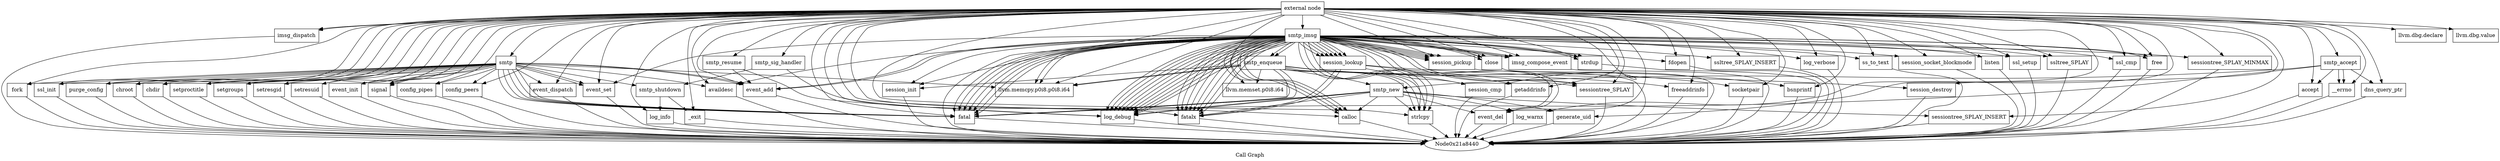 digraph "Call Graph" {
	label="Call Graph";

	Node0x21a8410 [shape=record,label="{external node}"];
	Node0x21a8410 -> Node0x21a8470;
	Node0x21a8410 -> Node0x20a3660;
	Node0x21a8410 -> Node0x21a84a0;
	Node0x21a8410 -> Node0x21a84a0;
	Node0x21a8410 -> Node0x21a84d0;
	Node0x21a8410 -> Node0x21a8530;
	Node0x21a8410 -> Node0x21a8500;
	Node0x21a8410 -> Node0x21a85f0;
	Node0x21a8410 -> Node0x21a8620;
	Node0x21a8410 -> Node0x20a2080;
	Node0x21a8410 -> Node0x20a85e0;
	Node0x21a8410 -> Node0x20a6880;
	Node0x21a8410 -> Node0x20a7e10;
	Node0x21a8410 -> Node0x20a7c30;
	Node0x21a8410 -> Node0x20a7a50;
	Node0x21a8410 -> Node0x209eff0;
	Node0x21a8410 -> Node0x20a76e0;
	Node0x21a8410 -> Node0x20a3430;
	Node0x21a8410 -> Node0x20a7ff0;
	Node0x21a8410 -> Node0x20a1d60;
	Node0x21a8410 -> Node0x209c890;
	Node0x21a8410 -> Node0x21a4520;
	Node0x21a8410 -> Node0x219c3e0;
	Node0x21a8410 -> Node0x219c410;
	Node0x21a8410 -> Node0x21a1400;
	Node0x21a8410 -> Node0x2105840;
	Node0x21a8410 -> Node0x209ee80;
	Node0x21a8410 -> Node0x2105810;
	Node0x21a8410 -> Node0x21058b0;
	Node0x21a8410 -> Node0x209f520;
	Node0x21a8410 -> Node0x209f4b0;
	Node0x21a8410 -> Node0x209f550;
	Node0x21a8410 -> Node0x209eeb0;
	Node0x21a8410 -> Node0x20a7840;
	Node0x21a8410 -> Node0x20a0440;
	Node0x21a8410 -> Node0x20a8250;
	Node0x21a8410 -> Node0x209ebf0;
	Node0x21a8410 -> Node0x209ec60;
	Node0x21a8410 -> Node0x209f800;
	Node0x21a8410 -> Node0x2105360;
	Node0x21a8410 -> Node0x209eb10;
	Node0x21a8410 -> Node0x209f950;
	Node0x21a8410 -> Node0x209f9c0;
	Node0x21a8410 -> Node0x209fa30;
	Node0x21a8410 -> Node0x2105750;
	Node0x21a8410 -> Node0x209faa0;
	Node0x21a8410 -> Node0x2106e00;
	Node0x21a8410 -> Node0x2106d90;
	Node0x21a8410 -> Node0x2106f00;
	Node0x21a8410 -> Node0x2107090;
	Node0x21a8410 -> Node0x2107140;
	Node0x21a8410 -> Node0x21071b0;
	Node0x21a8410 -> Node0x209f870;
	Node0x21a8410 -> Node0x209f8e0;
	Node0x21a8410 -> Node0x209eb80;
	Node0x21a8410 -> Node0x20a36d0;
	Node0x21a8410 -> Node0x20a82c0;
	Node0x21a8410 -> Node0x21a94c0;
	Node0x21a8410 -> Node0x21a9450;
	Node0x21a8410 -> Node0x2105410;
	Node0x21a8410 -> Node0x2105620;
	Node0x21a8410 -> Node0x2105480;
	Node0x21a8410 -> Node0x20a04b0;
	Node0x21a8410 -> Node0x2105a80;
	Node0x21a8410 -> Node0x2107760;
	Node0x21a84a0 [shape=record,label="{imsg_dispatch}"];
	Node0x21a84a0 -> Node0x21a8440;
	Node0x21a84d0 [shape=record,label="{llvm.memcpy.p0i8.p0i8.i64}"];
	Node0x21a8530 [shape=record,label="{fork}"];
	Node0x21a8530 -> Node0x21a8440;
	Node0x21a8500 [shape=record,label="{fatal}"];
	Node0x21a8500 -> Node0x21a8440;
	Node0x21a85f0 [shape=record,label="{ssl_init}"];
	Node0x21a85f0 -> Node0x21a8440;
	Node0x21a8620 [shape=record,label="{purge_config}"];
	Node0x21a8620 -> Node0x21a8440;
	Node0x2105750 [shape=record,label="{smtp_accept}"];
	Node0x2105750 -> Node0x21055b0;
	Node0x2105750 -> Node0x2106e00;
	Node0x2105750 -> Node0x2106d90;
	Node0x2105750 -> Node0x2106d90;
	Node0x2105750 -> Node0x21a8500;
	Node0x2105750 -> Node0x2106f00;
	Node0x20a76e0 [shape=record,label="{event_init}"];
	Node0x20a76e0 -> Node0x21a8440;
	Node0x20a7ff0 [shape=record,label="{smtp_sig_handler}"];
	Node0x20a7ff0 -> Node0x21a8560;
	Node0x20a7ff0 -> Node0x209f520;
	Node0x21055b0 [shape=record,label="{smtp_new}"];
	Node0x21055b0 -> Node0x209ee80;
	Node0x21055b0 -> Node0x209f520;
	Node0x21055b0 -> Node0x2107090;
	Node0x21055b0 -> Node0x209ee80;
	Node0x21055b0 -> Node0x209eb10;
	Node0x21055b0 -> Node0x209ebf0;
	Node0x21055b0 -> Node0x21a8500;
	Node0x21055b0 -> Node0x2107140;
	Node0x21055b0 -> Node0x209f4b0;
	Node0x21055b0 -> Node0x21071b0;
	Node0x2106e00 [shape=record,label="{accept}"];
	Node0x2106e00 -> Node0x21a8440;
	Node0x209faa0 [shape=record,label="{ssl_setup}"];
	Node0x209faa0 -> Node0x21a8440;
	Node0x20a3430 [shape=record,label="{event_set}"];
	Node0x20a3430 -> Node0x21a8440;
	Node0x21a8470 [shape=record,label="{smtp}"];
	Node0x21a8470 -> Node0x21a84d0;
	Node0x21a8470 -> Node0x21a8530;
	Node0x21a8470 -> Node0x21a8500;
	Node0x21a8470 -> Node0x21a85f0;
	Node0x21a8470 -> Node0x21a8620;
	Node0x21a8470 -> Node0x20a2080;
	Node0x21a8470 -> Node0x21a8500;
	Node0x21a8470 -> Node0x20a85e0;
	Node0x21a8470 -> Node0x21a8500;
	Node0x21a8470 -> Node0x20a6880;
	Node0x21a8470 -> Node0x20a7e10;
	Node0x21a8470 -> Node0x20a7c30;
	Node0x21a8470 -> Node0x20a7a50;
	Node0x21a8470 -> Node0x21a8500;
	Node0x21a8470 -> Node0x20a76e0;
	Node0x21a8470 -> Node0x20a3430;
	Node0x21a8470 -> Node0x20a3430;
	Node0x21a8470 -> Node0x20a1d60;
	Node0x21a8470 -> Node0x20a1d60;
	Node0x21a8470 -> Node0x209c890;
	Node0x21a8470 -> Node0x209c890;
	Node0x21a8470 -> Node0x21a4520;
	Node0x21a8470 -> Node0x219c3e0;
	Node0x21a8470 -> Node0x219c410;
	Node0x21a8470 -> Node0x21a1400;
	Node0x21a8470 -> Node0x21a8500;
	Node0x21a8470 -> Node0x21a8560;
	Node0x20a3660 [shape=record,label="{llvm.dbg.declare}"];
	Node0x20a1d60 [shape=record,label="{event_add}"];
	Node0x20a1d60 -> Node0x21a8440;
	Node0x209c890 [shape=record,label="{signal}"];
	Node0x209c890 -> Node0x21a8440;
	Node0x21a4520 [shape=record,label="{availdesc}"];
	Node0x21a4520 -> Node0x21a8440;
	Node0x219c3e0 [shape=record,label="{config_pipes}"];
	Node0x219c3e0 -> Node0x21a8440;
	Node0x219c410 [shape=record,label="{config_peers}"];
	Node0x219c410 -> Node0x21a8440;
	Node0x21a1400 [shape=record,label="{event_dispatch}"];
	Node0x21a1400 -> Node0x21a8440;
	Node0x21a8560 [shape=record,label="{smtp_shutdown}"];
	Node0x21a8560 -> Node0x2105810;
	Node0x21a8560 -> Node0x21058b0;
	Node0x2106d90 [shape=record,label="{__errno}"];
	Node0x2106d90 -> Node0x21a8440;
	Node0x2106f00 [shape=record,label="{dns_query_ptr}"];
	Node0x2106f00 -> Node0x21a8440;
	Node0x2107090 [shape=record,label="{log_warnx}"];
	Node0x2107090 -> Node0x21a8440;
	Node0x2107140 [shape=record,label="{generate_uid}"];
	Node0x2107140 -> Node0x21a8440;
	Node0x21071b0 [shape=record,label="{sessiontree_SPLAY_INSERT}"];
	Node0x21071b0 -> Node0x21a8440;
	Node0x209f870 [shape=record,label="{ssltree_SPLAY}"];
	Node0x209f870 -> Node0x21a8440;
	Node0x209f8e0 [shape=record,label="{ssl_cmp}"];
	Node0x209f8e0 -> Node0x21a8440;
	Node0x209eb80 [shape=record,label="{free}"];
	Node0x209eb80 -> Node0x21a8440;
	Node0x20a36d0 [shape=record,label="{sessiontree_SPLAY}"];
	Node0x20a36d0 -> Node0x21a8440;
	Node0x20a82c0 [shape=record,label="{sessiontree_SPLAY_MINMAX}"];
	Node0x20a82c0 -> Node0x21a8440;
	Node0x20a2080 [shape=record,label="{chroot}"];
	Node0x20a2080 -> Node0x21a8440;
	Node0x20a85e0 [shape=record,label="{chdir}"];
	Node0x20a85e0 -> Node0x21a8440;
	Node0x20a6880 [shape=record,label="{setproctitle}"];
	Node0x20a6880 -> Node0x21a8440;
	Node0x20a7e10 [shape=record,label="{setgroups}"];
	Node0x20a7e10 -> Node0x21a8440;
	Node0x20a7c30 [shape=record,label="{setresgid}"];
	Node0x20a7c30 -> Node0x21a8440;
	Node0x20a7a50 [shape=record,label="{setresuid}"];
	Node0x20a7a50 -> Node0x21a8440;
	Node0x209eff0 [shape=record,label="{smtp_imsg}"];
	Node0x209eff0 -> Node0x209f060;
	Node0x209eff0 -> Node0x209f520;
	Node0x209eff0 -> Node0x209f4b0;
	Node0x209eff0 -> Node0x209f4b0;
	Node0x209eff0 -> Node0x209f550;
	Node0x209eff0 -> Node0x209ee80;
	Node0x209eff0 -> Node0x209f060;
	Node0x209eff0 -> Node0x209eeb0;
	Node0x209eff0 -> Node0x209ee80;
	Node0x209eff0 -> Node0x209f060;
	Node0x209eff0 -> Node0x209eeb0;
	Node0x209eff0 -> Node0x209ee80;
	Node0x209eff0 -> Node0x209f060;
	Node0x209eff0 -> Node0x20a7840;
	Node0x209eff0 -> Node0x20a0440;
	Node0x209eff0 -> Node0x209f520;
	Node0x209eff0 -> Node0x20a7840;
	Node0x209eff0 -> Node0x209eeb0;
	Node0x209eff0 -> Node0x209ee80;
	Node0x209eff0 -> Node0x20a36d0;
	Node0x209eff0 -> Node0x20a04b0;
	Node0x209eff0 -> Node0x209f520;
	Node0x209eff0 -> Node0x209f520;
	Node0x209eff0 -> Node0x209ee80;
	Node0x209eff0 -> Node0x209f060;
	Node0x209eff0 -> Node0x209eeb0;
	Node0x209eff0 -> Node0x209ee80;
	Node0x209eff0 -> Node0x209f060;
	Node0x209eff0 -> Node0x209eeb0;
	Node0x209eff0 -> Node0x20a04e0;
	Node0x209eff0 -> Node0x20a8250;
	Node0x209eff0 -> Node0x20a82c0;
	Node0x209eff0 -> Node0x20a36d0;
	Node0x209eff0 -> Node0x209ee80;
	Node0x209eff0 -> Node0x209eb10;
	Node0x209eff0 -> Node0x20a7840;
	Node0x209eff0 -> Node0x209eb80;
	Node0x209eff0 -> Node0x209eb80;
	Node0x209eff0 -> Node0x20a8250;
	Node0x209eff0 -> Node0x209ebf0;
	Node0x209eff0 -> Node0x209ebf0;
	Node0x209eff0 -> Node0x21a8500;
	Node0x209eff0 -> Node0x209ebf0;
	Node0x209eff0 -> Node0x21a8500;
	Node0x209eff0 -> Node0x21a84d0;
	Node0x209eff0 -> Node0x209ec60;
	Node0x209eff0 -> Node0x21a8500;
	Node0x209eff0 -> Node0x209ec60;
	Node0x209eff0 -> Node0x21a8500;
	Node0x209eff0 -> Node0x209ec60;
	Node0x209eff0 -> Node0x21a8500;
	Node0x209eff0 -> Node0x209f800;
	Node0x209eff0 -> Node0x209ebf0;
	Node0x209eff0 -> Node0x21a8500;
	Node0x209eff0 -> Node0x21a84d0;
	Node0x209eff0 -> Node0x209f520;
	Node0x209eff0 -> Node0x209f4b0;
	Node0x209eff0 -> Node0x209f870;
	Node0x209eff0 -> Node0x209f8e0;
	Node0x209eff0 -> Node0x209f520;
	Node0x209eff0 -> Node0x21a4520;
	Node0x209eff0 -> Node0x209f950;
	Node0x209eff0 -> Node0x21a8440;
	Node0x209eff0 -> Node0x209ee80;
	Node0x209eff0 -> Node0x209f9c0;
	Node0x209eff0 -> Node0x209fa30;
	Node0x209eff0 -> Node0x21a8500;
	Node0x209eff0 -> Node0x20a3430;
	Node0x209eff0 -> Node0x20a1d60;
	Node0x209eff0 -> Node0x209faa0;
	Node0x209eff0 -> Node0x209f520;
	Node0x209eff0 -> Node0x209ee80;
	Node0x209eff0 -> Node0x209f060;
	Node0x209eff0 -> Node0x209eeb0;
	Node0x209eff0 -> Node0x2105360;
	Node0x209eff0 -> Node0x20a04e0;
	Node0x209eff0 -> Node0x20a8250;
	Node0x209eff0 -> Node0x209ee80;
	Node0x209eff0 -> Node0x209eb10;
	Node0x209eff0 -> Node0x209ee80;
	Node0x209eff0 -> Node0x20a1d60;
	Node0x209eff0 -> Node0x209f520;
	Node0x2105840 [shape=record,label="{smtp_resume}"];
	Node0x2105840 -> Node0x209ee80;
	Node0x2105840 -> Node0x20a1d60;
	Node0x209ee80 [shape=record,label="{log_debug}"];
	Node0x209ee80 -> Node0x21a8440;
	Node0x2105810 [shape=record,label="{log_info}"];
	Node0x2105810 -> Node0x21a8440;
	Node0x21058b0 [shape=record,label="{_exit}"];
	Node0x21058b0 -> Node0x21a8440;
	Node0x209f520 [shape=record,label="{fatalx}"];
	Node0x209f520 -> Node0x21a8440;
	Node0x209f060 [shape=record,label="{session_lookup}"];
	Node0x209f060 -> Node0x20a36d0;
	Node0x209f060 -> Node0x20a04b0;
	Node0x209f060 -> Node0x209f520;
	Node0x209f060 -> Node0x209f520;
	Node0x209f060 -> Node0x2105a80;
	Node0x209f4b0 [shape=record,label="{strlcpy}"];
	Node0x209f4b0 -> Node0x21a8440;
	Node0x209f550 [shape=record,label="{session_init}"];
	Node0x209f550 -> Node0x21a8440;
	Node0x209eeb0 [shape=record,label="{session_pickup}"];
	Node0x209eeb0 -> Node0x21a8440;
	Node0x20a7840 [shape=record,label="{close}"];
	Node0x20a7840 -> Node0x21a8440;
	Node0x20a0440 [shape=record,label="{fdopen}"];
	Node0x20a0440 -> Node0x21a8440;
	Node0x20a8250 [shape=record,label="{imsg_compose_event}"];
	Node0x20a8250 -> Node0x21a8440;
	Node0x20a04e0 [shape=record,label="{smtp_enqueue}"];
	Node0x20a04e0 -> Node0x209f4b0;
	Node0x20a04e0 -> Node0x21a94c0;
	Node0x20a04e0 -> Node0x21a9450;
	Node0x20a04e0 -> Node0x21a8500;
	Node0x20a04e0 -> Node0x21a84d0;
	Node0x20a04e0 -> Node0x2105410;
	Node0x20a04e0 -> Node0x21055b0;
	Node0x20a04e0 -> Node0x2105620;
	Node0x20a04e0 -> Node0x21a8500;
	Node0x20a04e0 -> Node0x21a84d0;
	Node0x20a04e0 -> Node0x2105480;
	Node0x20a04e0 -> Node0x209f4b0;
	Node0x20a04e0 -> Node0x209f4b0;
	Node0x20a04e0 -> Node0x209f550;
	Node0x209ebf0 [shape=record,label="{calloc}"];
	Node0x209ebf0 -> Node0x21a8440;
	Node0x209ec60 [shape=record,label="{strdup}"];
	Node0x209ec60 -> Node0x21a8440;
	Node0x209f800 [shape=record,label="{ssltree_SPLAY_INSERT}"];
	Node0x209f800 -> Node0x21a8440;
	Node0x2105360 [shape=record,label="{log_verbose}"];
	Node0x2105360 -> Node0x21a8440;
	Node0x209eb10 [shape=record,label="{event_del}"];
	Node0x209eb10 -> Node0x21a8440;
	Node0x209f950 [shape=record,label="{ss_to_text}"];
	Node0x209f950 -> Node0x21a8440;
	Node0x209f9c0 [shape=record,label="{session_socket_blockmode}"];
	Node0x209f9c0 -> Node0x21a8440;
	Node0x209fa30 [shape=record,label="{listen}"];
	Node0x209fa30 -> Node0x21a8440;
	Node0x21a94c0 [shape=record,label="{llvm.memset.p0i8.i64}"];
	Node0x21a9450 [shape=record,label="{getaddrinfo}"];
	Node0x21a9450 -> Node0x21a8440;
	Node0x2105410 [shape=record,label="{freeaddrinfo}"];
	Node0x2105410 -> Node0x21a8440;
	Node0x2105620 [shape=record,label="{socketpair}"];
	Node0x2105620 -> Node0x21a8440;
	Node0x2105480 [shape=record,label="{bsnprintf}"];
	Node0x2105480 -> Node0x21a8440;
	Node0x20a04b0 [shape=record,label="{session_cmp}"];
	Node0x20a04b0 -> Node0x21a8440;
	Node0x2105a80 [shape=record,label="{session_destroy}"];
	Node0x2105a80 -> Node0x21a8440;
	Node0x2107760 [shape=record,label="{llvm.dbg.value}"];
}
